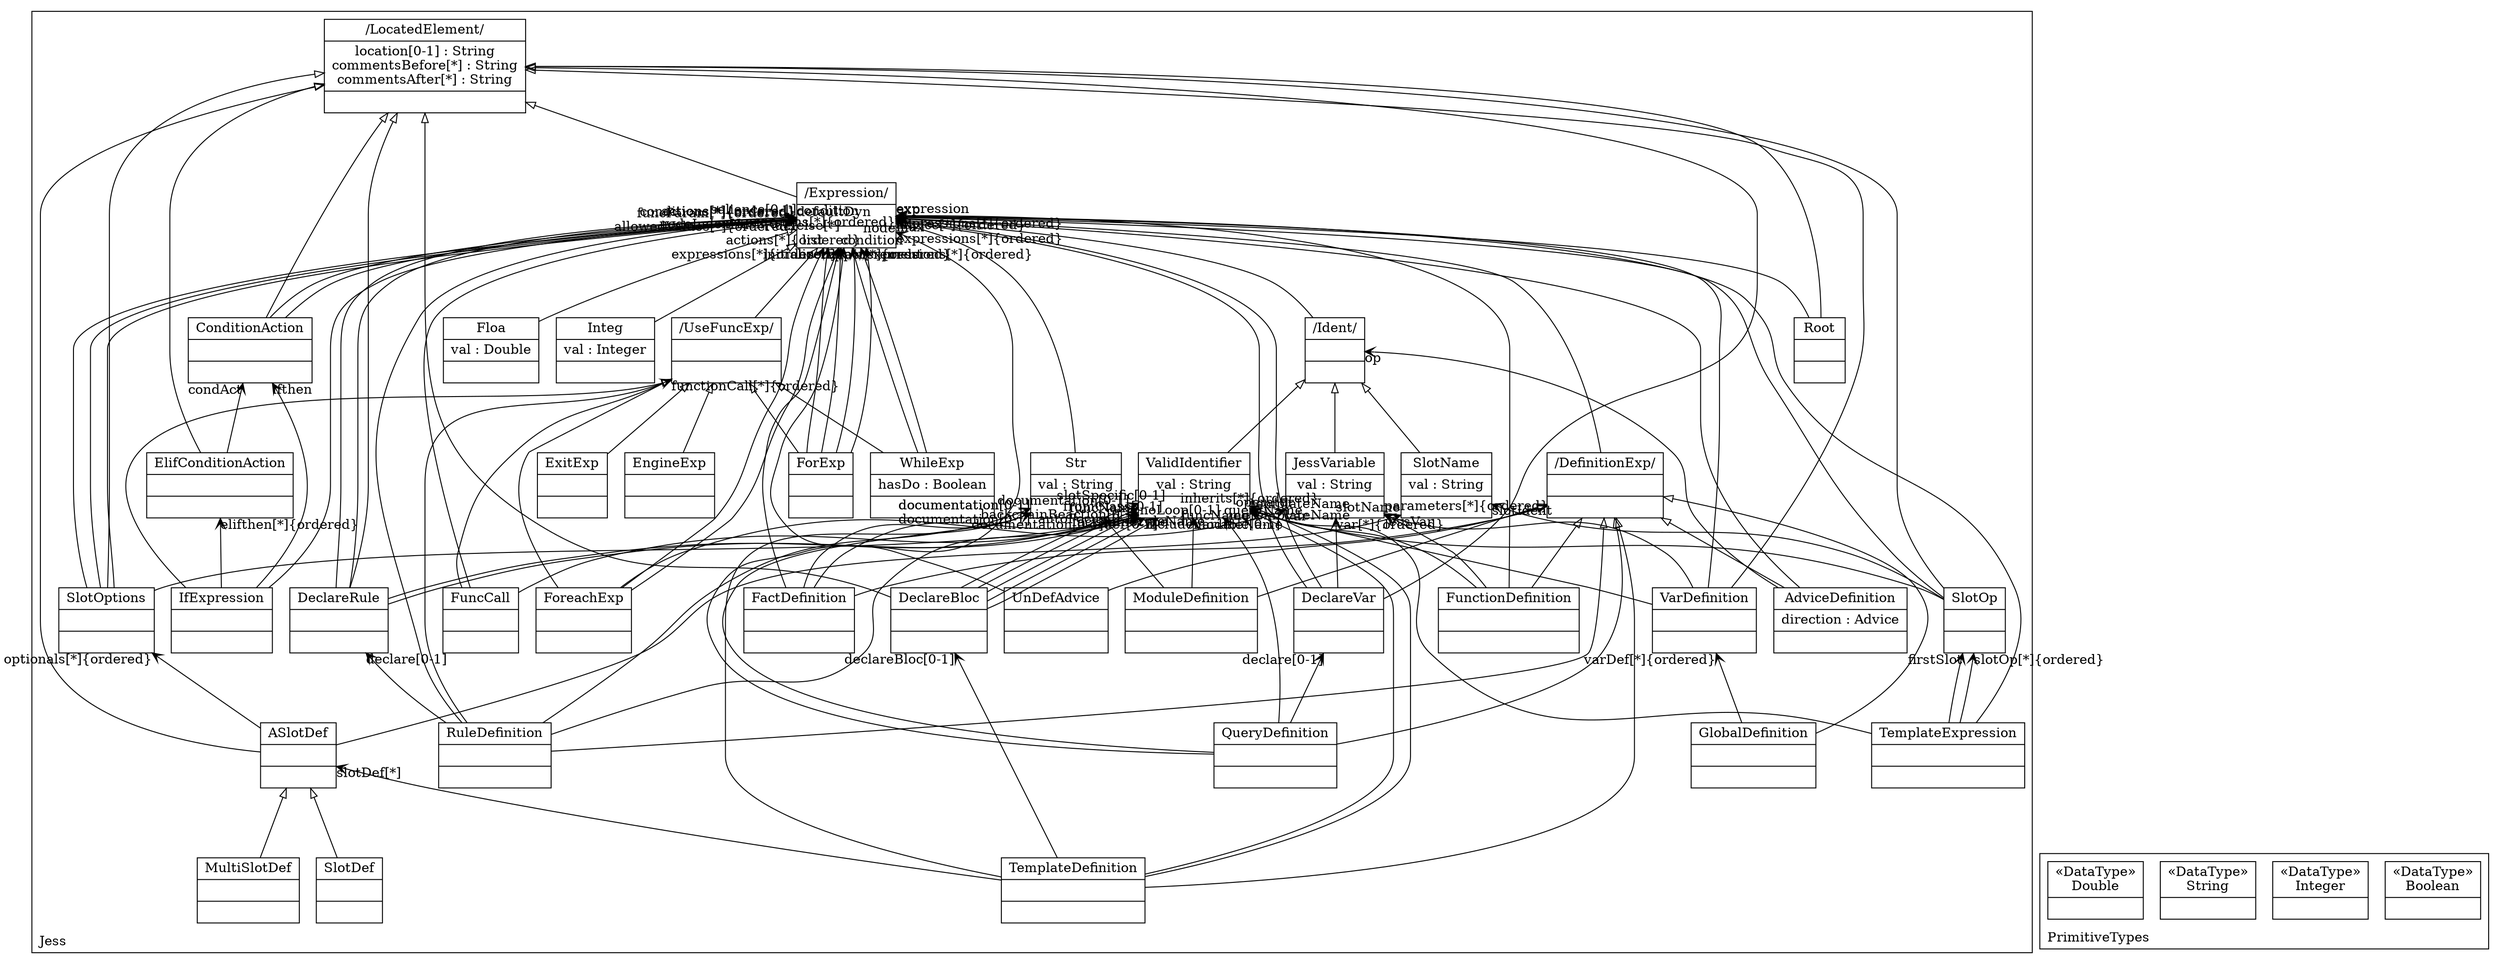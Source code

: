 digraph "KM3 Model in DOT" {
graph[rankdir=BT,labeljust=l,labelloc=t,nodeSep=0.75,compound=true];
 subgraph "cluster_Jess"{
labelloc=t
color=black
label=Jess
 node[shape=record];
LocatedElement[label="{/LocatedElement/|location[0-1] : String\ncommentsBefore[*] : String\ncommentsAfter[*] : String| }"]
;
 node[shape=record];
Root[label="{Root| | }"]
 Root->Expression[arrowhead=vee,arrowtail=diamond,headlabel="expressions[*]{ordered}",group=Expression,minlen=2,constraint=true,]
 Root->LocatedElement[arrowhead=onormal,group=LocatedElement,minlen=2,constraint=true,]
;
 node[shape=record];
Expression[label="{/Expression/| | }"]
 Expression->LocatedElement[arrowhead=onormal,group=LocatedElement,minlen=2,constraint=true,]
;
 node[shape=record];
Integ[label="{Integ|val : Integer| }"]
 Integ->Expression[arrowhead=onormal,group=Expression,minlen=2,constraint=true,]
;
 node[shape=record];
Floa[label="{Floa|val : Double| }"]
 Floa->Expression[arrowhead=onormal,group=Expression,minlen=2,constraint=true,]
;
 node[shape=record];
Str[label="{Str|val : String| }"]
 Str->Expression[arrowhead=onormal,group=Expression,minlen=2,constraint=true,]
;
 node[shape=record];
Ident[label="{/Ident/| | }"]
 Ident->Expression[arrowhead=onormal,group=Expression,minlen=2,constraint=true,]
;
 node[shape=record];
ValidIdentifier[label="{ValidIdentifier|val : String| }"]
 ValidIdentifier->Ident[arrowhead=onormal,group=Ident,minlen=2,constraint=true,]
;
 node[shape=record];
SlotName[label="{SlotName|val : String| }"]
 SlotName->Ident[arrowhead=onormal,group=Ident,minlen=2,constraint=true,]
;
 node[shape=record];
JessVariable[label="{JessVariable|val : String| }"]
 JessVariable->Ident[arrowhead=onormal,group=Ident,minlen=2,constraint=true,]
;
 node[shape=record];
TemplateExpression[label="{TemplateExpression| | }"]
 TemplateExpression->ValidIdentifier[arrowhead=vee,arrowtail=diamond,headlabel="templateName",group=ValidIdentifier,minlen=2,constraint=true,]
 TemplateExpression->SlotOp[arrowhead=vee,arrowtail=diamond,headlabel="firstSlot",group=SlotOp,minlen=2,constraint=true,]
 TemplateExpression->SlotOp[arrowhead=vee,arrowtail=diamond,headlabel="slotOp[*]{ordered}",group=SlotOp,minlen=2,constraint=true,]
 TemplateExpression->Expression[arrowhead=onormal,group=Expression,minlen=2,constraint=true,]
;
 node[shape=record];
SlotOp[label="{SlotOp| | }"]
 SlotOp->SlotName[arrowhead=vee,arrowtail=diamond,headlabel="slotIdent",group=SlotName,minlen=2,constraint=true,]
 SlotOp->ValidIdentifier[arrowhead=vee,arrowtail=diamond,headlabel="operator",group=ValidIdentifier,minlen=2,constraint=true,]
 SlotOp->Expression[arrowhead=vee,arrowtail=diamond,headlabel="exp",group=Expression,minlen=2,constraint=true,]
 SlotOp->LocatedElement[arrowhead=onormal,group=LocatedElement,minlen=2,constraint=true,]
;
 node[shape=record];
DefinitionExp[label="{/DefinitionExp/| | }"]
 DefinitionExp->Expression[arrowhead=onormal,group=Expression,minlen=2,constraint=true,]
;
 node[shape=record];
GlobalDefinition[label="{GlobalDefinition| | }"]
 GlobalDefinition->VarDefinition[arrowhead=vee,arrowtail=diamond,headlabel="varDef[*]{ordered}",group=VarDefinition,minlen=2,constraint=true,]
 GlobalDefinition->DefinitionExp[arrowhead=onormal,group=DefinitionExp,minlen=2,constraint=true,]
;
 node[shape=record];
VarDefinition[label="{VarDefinition| | }"]
 VarDefinition->JessVariable[arrowhead=vee,arrowtail=diamond,headlabel="jessVar",group=JessVariable,minlen=2,constraint=true,]
 VarDefinition->ValidIdentifier[arrowhead=vee,arrowtail=diamond,headlabel="eq",group=ValidIdentifier,minlen=2,constraint=true,]
 VarDefinition->Expression[arrowhead=vee,arrowtail=diamond,headlabel="expression",group=Expression,minlen=2,constraint=true,]
 VarDefinition->LocatedElement[arrowhead=onormal,group=LocatedElement,minlen=2,constraint=true,]
;
 node[shape=record];
FunctionDefinition[label="{FunctionDefinition| | }"]
 FunctionDefinition->ValidIdentifier[arrowhead=vee,arrowtail=diamond,headlabel="funcName",group=ValidIdentifier,minlen=2,constraint=true,]
 FunctionDefinition->JessVariable[arrowhead=vee,arrowtail=diamond,headlabel="parameters[*]{ordered}",group=JessVariable,minlen=2,constraint=true,]
 FunctionDefinition->Expression[arrowhead=vee,arrowtail=diamond,headlabel="expressions[*]{ordered}",group=Expression,minlen=2,constraint=true,]
 FunctionDefinition->DefinitionExp[arrowhead=onormal,group=DefinitionExp,minlen=2,constraint=true,]
;
 node[shape=record];
AdviceDefinition[label="{AdviceDefinition|direction : Advice| }"]
 AdviceDefinition->Ident[arrowhead=vee,arrowtail=diamond,headlabel="op",group=Ident,minlen=2,constraint=true,]
 AdviceDefinition->Expression[arrowhead=vee,arrowtail=diamond,headlabel="advice[*]{ordered}",group=Expression,minlen=2,constraint=true,]
 AdviceDefinition->DefinitionExp[arrowhead=onormal,group=DefinitionExp,minlen=2,constraint=true,]
;
 node[shape=record];
UnDefAdvice[label="{UnDefAdvice| | }"]
 UnDefAdvice->Expression[arrowhead=vee,arrowtail=diamond,headlabel="op",group=Expression,minlen=2,constraint=true,]
 UnDefAdvice->DefinitionExp[arrowhead=onormal,group=DefinitionExp,minlen=2,constraint=true,]
;
 node[shape=record];
FactDefinition[label="{FactDefinition| | }"]
 FactDefinition->ValidIdentifier[arrowhead=vee,arrowtail=diamond,headlabel="factName",group=ValidIdentifier,minlen=2,constraint=true,]
 FactDefinition->Str[arrowhead=vee,arrowtail=diamond,headlabel="documentation[0-1]",group=Str,minlen=2,constraint=true,]
 FactDefinition->Expression[arrowhead=vee,arrowtail=diamond,headlabel="fact[*]{ordered}",group=Expression,minlen=2,constraint=true,]
 FactDefinition->DefinitionExp[arrowhead=onormal,group=DefinitionExp,minlen=2,constraint=true,]
;
 node[shape=record];
RuleDefinition[label="{RuleDefinition| | }"]
 RuleDefinition->ValidIdentifier[arrowhead=vee,arrowtail=diamond,headlabel="ruleName",group=ValidIdentifier,minlen=2,constraint=true,]
 RuleDefinition->Str[arrowhead=vee,arrowtail=diamond,headlabel="documentation[0-1]",group=Str,minlen=2,constraint=true,]
 RuleDefinition->DeclareRule[arrowhead=vee,arrowtail=diamond,headlabel="declare[0-1]",group=DeclareRule,minlen=2,constraint=true,]
 RuleDefinition->Expression[arrowhead=vee,arrowtail=diamond,headlabel="conditions[*]{ordered}",group=Expression,minlen=2,constraint=true,]
 RuleDefinition->UseFuncExp[arrowhead=vee,arrowtail=diamond,headlabel="functionCall[*]{ordered}",group=UseFuncExp,minlen=2,constraint=true,]
 RuleDefinition->DefinitionExp[arrowhead=onormal,group=DefinitionExp,minlen=2,constraint=true,]
;
 node[shape=record];
DeclareRule[label="{DeclareRule| | }"]
 DeclareRule->Expression[arrowhead=vee,arrowtail=diamond,headlabel="salience[0-1]",group=Expression,minlen=2,constraint=true,]
 DeclareRule->Expression[arrowhead=vee,arrowtail=diamond,headlabel="nodeIndexHash[0-1]",group=Expression,minlen=2,constraint=true,]
 DeclareRule->ValidIdentifier[arrowhead=vee,arrowtail=diamond,headlabel="autoFocus[0-1]",group=ValidIdentifier,minlen=2,constraint=true,]
 DeclareRule->ValidIdentifier[arrowhead=vee,arrowtail=diamond,headlabel="noLoop[0-1]",group=ValidIdentifier,minlen=2,constraint=true,]
 DeclareRule->LocatedElement[arrowhead=onormal,group=LocatedElement,minlen=2,constraint=true,]
;
 node[shape=record];
ModuleDefinition[label="{ModuleDefinition| | }"]
 ModuleDefinition->ValidIdentifier[arrowhead=vee,arrowtail=diamond,headlabel="moduleName",group=ValidIdentifier,minlen=2,constraint=true,]
 ModuleDefinition->Str[arrowhead=vee,arrowtail=diamond,headlabel="documentation[0-1]",group=Str,minlen=2,constraint=true,]
 ModuleDefinition->DefinitionExp[arrowhead=onormal,group=DefinitionExp,minlen=2,constraint=true,]
;
 node[shape=record];
QueryDefinition[label="{QueryDefinition| | }"]
 QueryDefinition->ValidIdentifier[arrowhead=vee,arrowtail=diamond,headlabel="queryName",group=ValidIdentifier,minlen=2,constraint=true,]
 QueryDefinition->Str[arrowhead=vee,arrowtail=diamond,headlabel="documentation[0-1]",group=Str,minlen=2,constraint=true,]
 QueryDefinition->DeclareVar[arrowhead=vee,arrowtail=diamond,headlabel="declare[0-1]",group=DeclareVar,minlen=2,constraint=true,]
 QueryDefinition->Expression[arrowhead=vee,arrowtail=diamond,headlabel="expressions[*]{ordered}",group=Expression,minlen=2,constraint=true,]
 QueryDefinition->DefinitionExp[arrowhead=onormal,group=DefinitionExp,minlen=2,constraint=true,]
;
 node[shape=record];
DeclareVar[label="{DeclareVar| | }"]
 DeclareVar->JessVariable[arrowhead=vee,arrowtail=diamond,headlabel="var[*]{ordered}",group=JessVariable,minlen=2,constraint=true,]
 DeclareVar->Expression[arrowhead=vee,arrowtail=diamond,headlabel="node",group=Expression,minlen=2,constraint=true,]
 DeclareVar->Expression[arrowhead=vee,arrowtail=diamond,headlabel="max",group=Expression,minlen=2,constraint=true,]
 DeclareVar->LocatedElement[arrowhead=onormal,group=LocatedElement,minlen=2,constraint=true,]
;
 node[shape=record];
TemplateDefinition[label="{TemplateDefinition| | }"]
 TemplateDefinition->ValidIdentifier[arrowhead=vee,arrowtail=diamond,headlabel="templateName",group=ValidIdentifier,minlen=2,constraint=true,]
 TemplateDefinition->ValidIdentifier[arrowhead=vee,arrowtail=diamond,headlabel="inherits[*]{ordered}",group=ValidIdentifier,minlen=2,constraint=true,]
 TemplateDefinition->Str[arrowhead=vee,arrowtail=diamond,headlabel="documentation[0-1]",group=Str,minlen=2,constraint=true,]
 TemplateDefinition->DeclareBloc[arrowhead=vee,arrowtail=diamond,headlabel="declareBloc[0-1]",group=DeclareBloc,minlen=2,constraint=true,]
 TemplateDefinition->ASlotDef[arrowhead=vee,arrowtail=diamond,headlabel="slotDef[*]",group=ASlotDef,minlen=2,constraint=true,]
 TemplateDefinition->DefinitionExp[arrowhead=onormal,group=DefinitionExp,minlen=2,constraint=true,]
;
 node[shape=record];
DeclareBloc[label="{DeclareBloc| | }"]
 DeclareBloc->ValidIdentifier[arrowhead=vee,arrowtail=diamond,headlabel="slotSpecific[0-1]",group=ValidIdentifier,minlen=2,constraint=true,]
 DeclareBloc->ValidIdentifier[arrowhead=vee,arrowtail=diamond,headlabel="backchainReaction[0-1]",group=ValidIdentifier,minlen=2,constraint=true,]
 DeclareBloc->ValidIdentifier[arrowhead=vee,arrowtail=diamond,headlabel="fromClass[0-1]",group=ValidIdentifier,minlen=2,constraint=true,]
 DeclareBloc->ValidIdentifier[arrowhead=vee,arrowtail=diamond,headlabel="includeVariable[0-1]",group=ValidIdentifier,minlen=2,constraint=true,]
 DeclareBloc->ValidIdentifier[arrowhead=vee,arrowtail=diamond,headlabel="order[0-1]",group=ValidIdentifier,minlen=2,constraint=true,]
 DeclareBloc->LocatedElement[arrowhead=onormal,group=LocatedElement,minlen=2,constraint=true,]
;
 node[shape=record];
ASlotDef[label="{ASlotDef| | }"]
 ASlotDef->SlotName[arrowhead=vee,arrowtail=diamond,headlabel="slotName",group=SlotName,minlen=2,constraint=true,]
 ASlotDef->SlotOptions[arrowhead=vee,arrowtail=diamond,headlabel="optionals[*]{ordered}",group=SlotOptions,minlen=2,constraint=true,]
 ASlotDef->LocatedElement[arrowhead=onormal,group=LocatedElement,minlen=2,constraint=true,]
;
 node[shape=record];
SlotDef[label="{SlotDef| | }"]
 SlotDef->ASlotDef[arrowhead=onormal,group=ASlotDef,minlen=2,constraint=true,]
;
 node[shape=record];
MultiSlotDef[label="{MultiSlotDef| | }"]
 MultiSlotDef->ASlotDef[arrowhead=onormal,group=ASlotDef,minlen=2,constraint=true,]
;
 node[shape=record];
SlotOptions[label="{SlotOptions| | }"]
 SlotOptions->ValidIdentifier[arrowhead=vee,arrowtail=diamond,headlabel="type",group=ValidIdentifier,minlen=2,constraint=true,]
 SlotOptions->Expression[arrowhead=vee,arrowtail=diamond,headlabel="def",group=Expression,minlen=2,constraint=true,]
 SlotOptions->Expression[arrowhead=vee,arrowtail=diamond,headlabel="defaultDyn",group=Expression,minlen=2,constraint=true,]
 SlotOptions->Expression[arrowhead=vee,arrowtail=diamond,headlabel="allowedValues[*]{ordered}",group=Expression,minlen=2,constraint=true,]
 SlotOptions->LocatedElement[arrowhead=onormal,group=LocatedElement,minlen=2,constraint=true,]
;
 node[shape=record];
UseFuncExp[label="{/UseFuncExp/| | }"]
 UseFuncExp->Expression[arrowhead=onormal,group=Expression,minlen=2,constraint=true,]
;
 node[shape=record];
WhileExp[label="{WhileExp|hasDo : Boolean| }"]
 WhileExp->Expression[arrowhead=vee,arrowtail=diamond,headlabel="boolExp",group=Expression,minlen=2,constraint=true,]
 WhileExp->Expression[arrowhead=vee,arrowtail=diamond,headlabel="actions[*]{ordered}",group=Expression,minlen=2,constraint=true,]
 WhileExp->UseFuncExp[arrowhead=onormal,group=UseFuncExp,minlen=2,constraint=true,]
;
 node[shape=record];
ForExp[label="{ForExp| | }"]
 ForExp->Expression[arrowhead=vee,arrowtail=diamond,headlabel="initializer",group=Expression,minlen=2,constraint=true,]
 ForExp->Expression[arrowhead=vee,arrowtail=diamond,headlabel="condition",group=Expression,minlen=2,constraint=true,]
 ForExp->Expression[arrowhead=vee,arrowtail=diamond,headlabel="increment",group=Expression,minlen=2,constraint=true,]
 ForExp->Expression[arrowhead=vee,arrowtail=diamond,headlabel="expressions[*]{ordered}",group=Expression,minlen=2,constraint=true,]
 ForExp->UseFuncExp[arrowhead=onormal,group=UseFuncExp,minlen=2,constraint=true,]
;
 node[shape=record];
ForeachExp[label="{ForeachExp| | }"]
 ForeachExp->JessVariable[arrowhead=vee,arrowtail=diamond,headlabel="var",group=JessVariable,minlen=2,constraint=true,]
 ForeachExp->Expression[arrowhead=vee,arrowtail=diamond,headlabel="list",group=Expression,minlen=2,constraint=true,]
 ForeachExp->Expression[arrowhead=vee,arrowtail=diamond,headlabel="expressions[*]{ordered}",group=Expression,minlen=2,constraint=true,]
 ForeachExp->UseFuncExp[arrowhead=onormal,group=UseFuncExp,minlen=2,constraint=true,]
;
 node[shape=record];
FuncCall[label="{FuncCall| | }"]
 FuncCall->ValidIdentifier[arrowhead=vee,arrowtail=diamond,headlabel="funcName",group=ValidIdentifier,minlen=2,constraint=true,]
 FuncCall->Expression[arrowhead=vee,arrowtail=diamond,headlabel="funcParam[*]{ordered}",group=Expression,minlen=2,constraint=true,]
 FuncCall->UseFuncExp[arrowhead=onormal,group=UseFuncExp,minlen=2,constraint=true,]
;
 node[shape=record];
EngineExp[label="{EngineExp| | }"]
 EngineExp->UseFuncExp[arrowhead=onormal,group=UseFuncExp,minlen=2,constraint=true,]
;
 node[shape=record];
ExitExp[label="{ExitExp| | }"]
 ExitExp->UseFuncExp[arrowhead=onormal,group=UseFuncExp,minlen=2,constraint=true,]
;
 node[shape=record];
IfExpression[label="{IfExpression| | }"]
 IfExpression->ConditionAction[arrowhead=vee,arrowtail=diamond,headlabel="ifthen",group=ConditionAction,minlen=2,constraint=true,]
 IfExpression->ElifConditionAction[arrowhead=vee,arrowtail=diamond,headlabel="elifthen[*]{ordered}",group=ElifConditionAction,minlen=2,constraint=true,]
 IfExpression->Expression[arrowhead=vee,arrowtail=diamond,headlabel="else[*]",group=Expression,minlen=2,constraint=true,]
 IfExpression->UseFuncExp[arrowhead=onormal,group=UseFuncExp,minlen=2,constraint=true,]
;
 node[shape=record];
ConditionAction[label="{ConditionAction| | }"]
 ConditionAction->Expression[arrowhead=vee,arrowtail=diamond,headlabel="condition",group=Expression,minlen=2,constraint=true,]
 ConditionAction->Expression[arrowhead=vee,arrowtail=diamond,headlabel="actions[*]{ordered}",group=Expression,minlen=2,constraint=true,]
 ConditionAction->LocatedElement[arrowhead=onormal,group=LocatedElement,minlen=2,constraint=true,]
;
 node[shape=record];
ElifConditionAction[label="{ElifConditionAction| | }"]
 ElifConditionAction->ConditionAction[arrowhead=vee,arrowtail=diamond,headlabel="condAct",group=ConditionAction,minlen=2,constraint=true,]
 ElifConditionAction->LocatedElement[arrowhead=onormal,group=LocatedElement,minlen=2,constraint=true,]
;

} subgraph "cluster_PrimitiveTypes"{
labelloc=t
color=black
label=PrimitiveTypes
 node[shape=record];
Boolean[label="{&#171;DataType&#187;\nBoolean|}"]
;
 node[shape=record];
Integer[label="{&#171;DataType&#187;\nInteger|}"]
;
 node[shape=record];
String[label="{&#171;DataType&#187;\nString|}"]
;
 node[shape=record];
Double[label="{&#171;DataType&#187;\nDouble|}"]
;

}
}